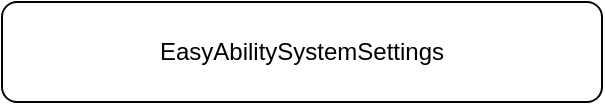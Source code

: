 <mxfile>
    <diagram id="reEp89CA8vJacTBDd0i9" name="Page-1">
        <mxGraphModel dx="1069" dy="787" grid="1" gridSize="10" guides="1" tooltips="1" connect="1" arrows="1" fold="1" page="1" pageScale="1" pageWidth="850" pageHeight="1100" math="0" shadow="0">
            <root>
                <mxCell id="0"/>
                <mxCell id="1" parent="0"/>
                <mxCell id="3" value="EasyAbilitySystemSettings" style="rounded=1;whiteSpace=wrap;html=1;" vertex="1" parent="1">
                    <mxGeometry x="220" y="50" width="300" height="50" as="geometry"/>
                </mxCell>
            </root>
        </mxGraphModel>
    </diagram>
</mxfile>